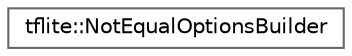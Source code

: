 digraph "Graphical Class Hierarchy"
{
 // LATEX_PDF_SIZE
  bgcolor="transparent";
  edge [fontname=Helvetica,fontsize=10,labelfontname=Helvetica,labelfontsize=10];
  node [fontname=Helvetica,fontsize=10,shape=box,height=0.2,width=0.4];
  rankdir="LR";
  Node0 [id="Node000000",label="tflite::NotEqualOptionsBuilder",height=0.2,width=0.4,color="grey40", fillcolor="white", style="filled",URL="$structtflite_1_1_not_equal_options_builder.html",tooltip=" "];
}
